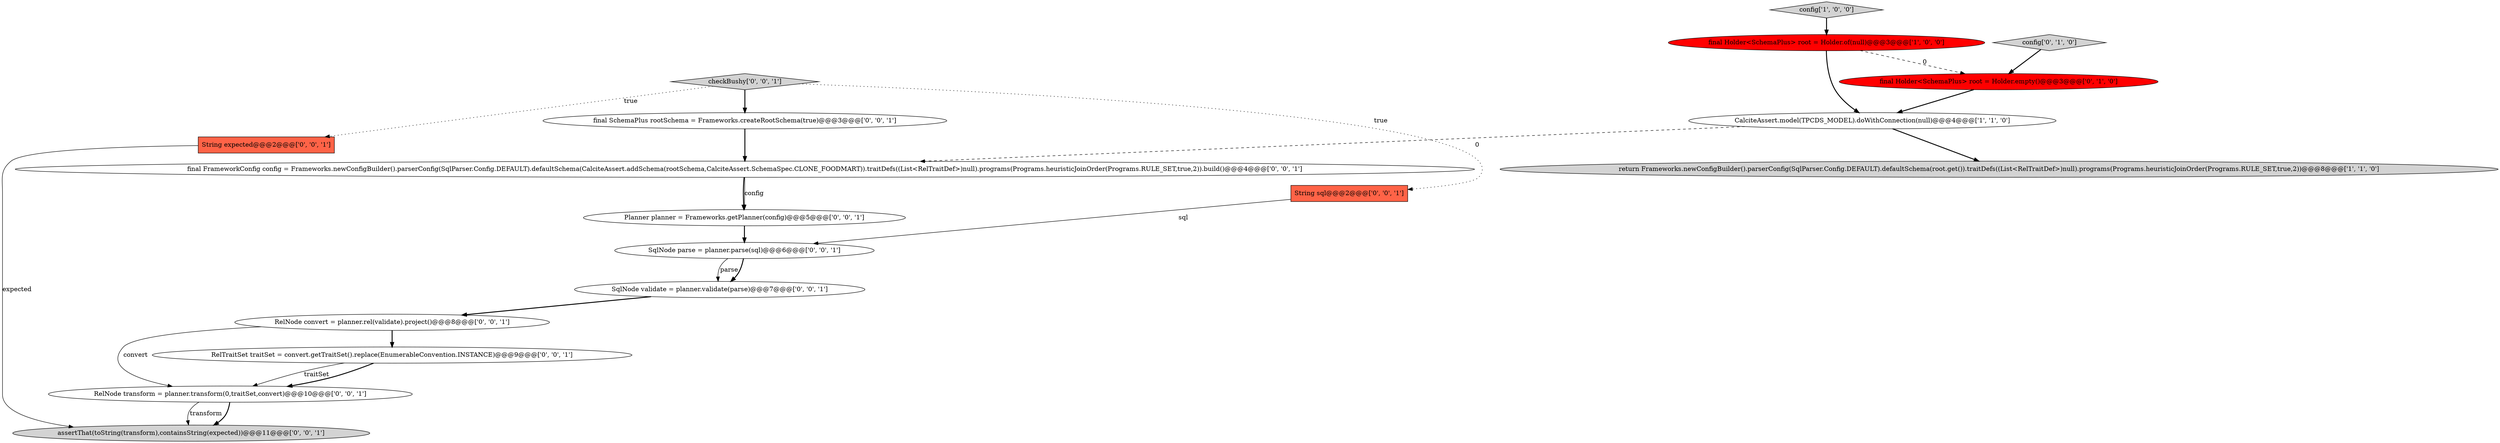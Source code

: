 digraph {
11 [style = filled, label = "SqlNode parse = planner.parse(sql)@@@6@@@['0', '0', '1']", fillcolor = white, shape = ellipse image = "AAA0AAABBB3BBB"];
13 [style = filled, label = "final SchemaPlus rootSchema = Frameworks.createRootSchema(true)@@@3@@@['0', '0', '1']", fillcolor = white, shape = ellipse image = "AAA0AAABBB3BBB"];
3 [style = filled, label = "final Holder<SchemaPlus> root = Holder.of(null)@@@3@@@['1', '0', '0']", fillcolor = red, shape = ellipse image = "AAA1AAABBB1BBB"];
1 [style = filled, label = "config['1', '0', '0']", fillcolor = lightgray, shape = diamond image = "AAA0AAABBB1BBB"];
17 [style = filled, label = "SqlNode validate = planner.validate(parse)@@@7@@@['0', '0', '1']", fillcolor = white, shape = ellipse image = "AAA0AAABBB3BBB"];
8 [style = filled, label = "RelNode convert = planner.rel(validate).project()@@@8@@@['0', '0', '1']", fillcolor = white, shape = ellipse image = "AAA0AAABBB3BBB"];
12 [style = filled, label = "assertThat(toString(transform),containsString(expected))@@@11@@@['0', '0', '1']", fillcolor = lightgray, shape = ellipse image = "AAA0AAABBB3BBB"];
9 [style = filled, label = "checkBushy['0', '0', '1']", fillcolor = lightgray, shape = diamond image = "AAA0AAABBB3BBB"];
4 [style = filled, label = "final Holder<SchemaPlus> root = Holder.empty()@@@3@@@['0', '1', '0']", fillcolor = red, shape = ellipse image = "AAA1AAABBB2BBB"];
0 [style = filled, label = "CalciteAssert.model(TPCDS_MODEL).doWithConnection(null)@@@4@@@['1', '1', '0']", fillcolor = white, shape = ellipse image = "AAA0AAABBB1BBB"];
2 [style = filled, label = "return Frameworks.newConfigBuilder().parserConfig(SqlParser.Config.DEFAULT).defaultSchema(root.get()).traitDefs((List<RelTraitDef>)null).programs(Programs.heuristicJoinOrder(Programs.RULE_SET,true,2))@@@8@@@['1', '1', '0']", fillcolor = lightgray, shape = ellipse image = "AAA0AAABBB1BBB"];
5 [style = filled, label = "config['0', '1', '0']", fillcolor = lightgray, shape = diamond image = "AAA0AAABBB2BBB"];
14 [style = filled, label = "RelTraitSet traitSet = convert.getTraitSet().replace(EnumerableConvention.INSTANCE)@@@9@@@['0', '0', '1']", fillcolor = white, shape = ellipse image = "AAA0AAABBB3BBB"];
6 [style = filled, label = "final FrameworkConfig config = Frameworks.newConfigBuilder().parserConfig(SqlParser.Config.DEFAULT).defaultSchema(CalciteAssert.addSchema(rootSchema,CalciteAssert.SchemaSpec.CLONE_FOODMART)).traitDefs((List<RelTraitDef>)null).programs(Programs.heuristicJoinOrder(Programs.RULE_SET,true,2)).build()@@@4@@@['0', '0', '1']", fillcolor = white, shape = ellipse image = "AAA0AAABBB3BBB"];
7 [style = filled, label = "String sql@@@2@@@['0', '0', '1']", fillcolor = tomato, shape = box image = "AAA0AAABBB3BBB"];
15 [style = filled, label = "RelNode transform = planner.transform(0,traitSet,convert)@@@10@@@['0', '0', '1']", fillcolor = white, shape = ellipse image = "AAA0AAABBB3BBB"];
16 [style = filled, label = "Planner planner = Frameworks.getPlanner(config)@@@5@@@['0', '0', '1']", fillcolor = white, shape = ellipse image = "AAA0AAABBB3BBB"];
10 [style = filled, label = "String expected@@@2@@@['0', '0', '1']", fillcolor = tomato, shape = box image = "AAA0AAABBB3BBB"];
17->8 [style = bold, label=""];
8->15 [style = solid, label="convert"];
16->11 [style = bold, label=""];
6->16 [style = solid, label="config"];
0->2 [style = bold, label=""];
0->6 [style = dashed, label="0"];
1->3 [style = bold, label=""];
8->14 [style = bold, label=""];
10->12 [style = solid, label="expected"];
3->4 [style = dashed, label="0"];
11->17 [style = solid, label="parse"];
3->0 [style = bold, label=""];
4->0 [style = bold, label=""];
14->15 [style = solid, label="traitSet"];
6->16 [style = bold, label=""];
7->11 [style = solid, label="sql"];
5->4 [style = bold, label=""];
11->17 [style = bold, label=""];
14->15 [style = bold, label=""];
15->12 [style = bold, label=""];
13->6 [style = bold, label=""];
15->12 [style = solid, label="transform"];
9->7 [style = dotted, label="true"];
9->10 [style = dotted, label="true"];
9->13 [style = bold, label=""];
}
